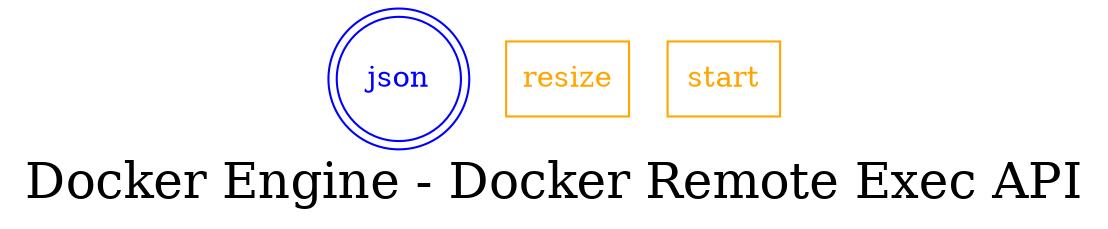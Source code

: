 digraph LexiconGraph {
graph[label="Docker Engine - Docker Remote Exec API", fontsize=24]
splines=true
"json" [color=blue, fontcolor=blue, shape=doublecircle]
"resize" [color=orange, fontcolor=orange, shape=box]
"start" [color=orange, fontcolor=orange, shape=box]
}
